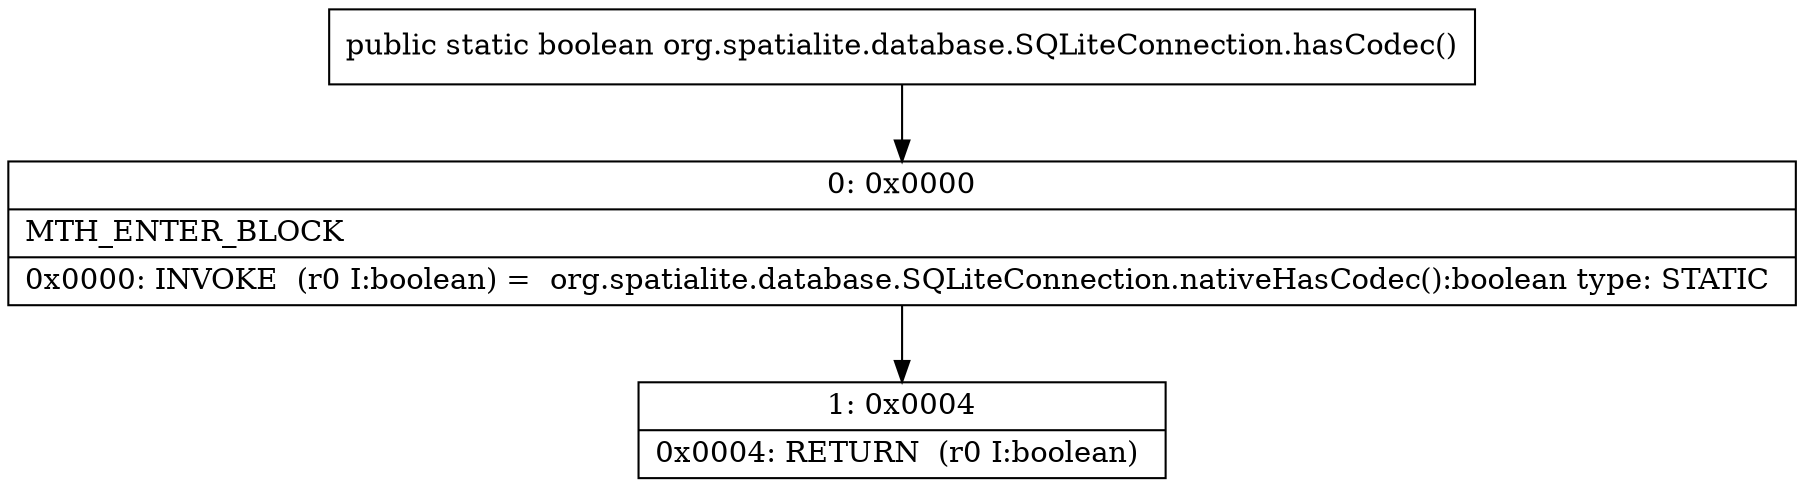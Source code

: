 digraph "CFG fororg.spatialite.database.SQLiteConnection.hasCodec()Z" {
Node_0 [shape=record,label="{0\:\ 0x0000|MTH_ENTER_BLOCK\l|0x0000: INVOKE  (r0 I:boolean) =  org.spatialite.database.SQLiteConnection.nativeHasCodec():boolean type: STATIC \l}"];
Node_1 [shape=record,label="{1\:\ 0x0004|0x0004: RETURN  (r0 I:boolean) \l}"];
MethodNode[shape=record,label="{public static boolean org.spatialite.database.SQLiteConnection.hasCodec() }"];
MethodNode -> Node_0;
Node_0 -> Node_1;
}

